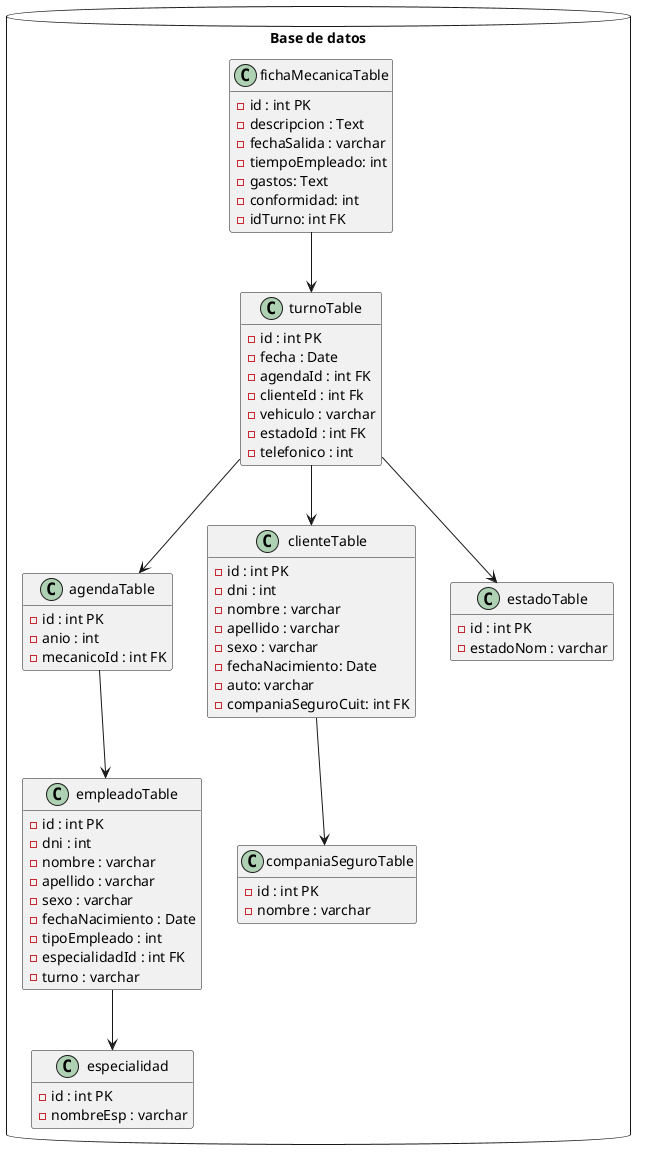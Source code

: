 @startuml Diagrama de Base de Datos
hide empty methods
package "Base de datos" <<Database>>{

	class agendaTable{
		- id : int PK
		- anio : int
		- mecanicoId : int FK
	}

	class clienteTable{
		- id : int PK
		- dni : int
		- nombre : varchar
		- apellido : varchar
		- sexo : varchar
		- fechaNacimiento: Date
		- auto: varchar
		- companiaSeguroCuit: int FK
	}

	class companiaSeguroTable{
		- id : int PK
		- nombre : varchar
	}

	class empleadoTable{
		- id : int PK
		- dni : int
		- nombre : varchar
		- apellido : varchar
		- sexo : varchar
		- fechaNacimiento : Date
		- tipoEmpleado : int
		- especialidadId : int FK
		- turno : varchar
	}

	class especialidad{
		- id : int PK
		- nombreEsp : varchar
	}

	class estadoTable{
		- id : int PK
		- estadoNom : varchar
	}

	class turnoTable{
		- id : int PK
		- fecha : Date
		- agendaId : int FK
		- clienteId : int Fk
		- vehiculo : varchar
		- estadoId : int FK
		- telefonico : int
	}

	class fichaMecanicaTable{
		- id : int PK
		- descripcion : Text
		- fechaSalida : varchar
		- tiempoEmpleado: int
		- gastos: Text
		- conformidad: int
		- idTurno: int FK
	}

	fichaMecanicaTable --> turnoTable
	turnoTable --> estadoTable
	turnoTable --> agendaTable
	turnoTable --> clienteTable
	agendaTable --> empleadoTable
	empleadoTable --> especialidad	
	clienteTable --> companiaSeguroTable
}


@enduml